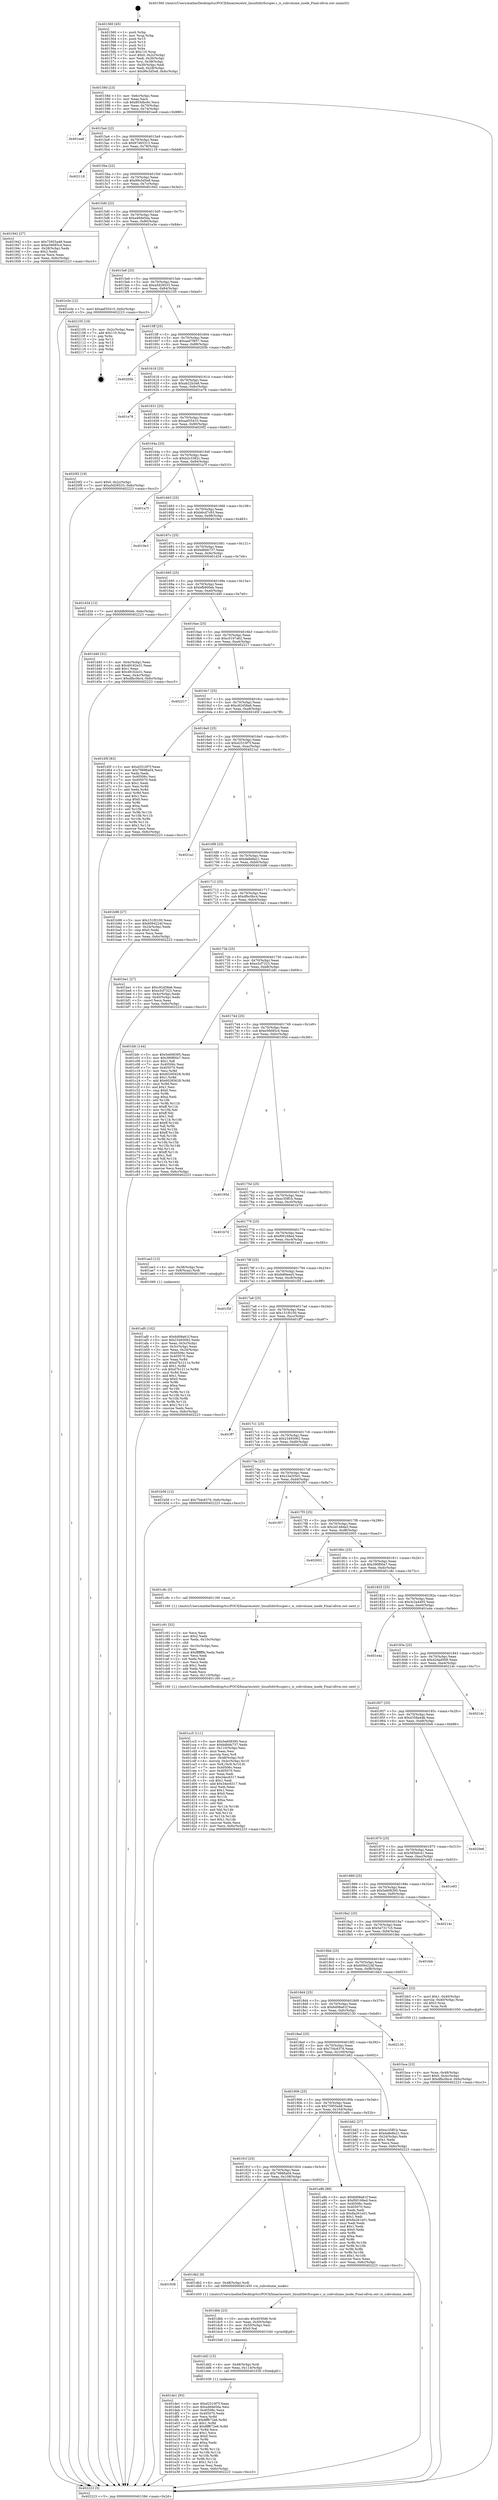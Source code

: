 digraph "0x401560" {
  label = "0x401560 (/mnt/c/Users/mathe/Desktop/tcc/POCII/binaries/extr_linuxfsbtrfssuper.c_is_subvolume_inode_Final-ollvm.out::main(0))"
  labelloc = "t"
  node[shape=record]

  Entry [label="",width=0.3,height=0.3,shape=circle,fillcolor=black,style=filled]
  "0x40158d" [label="{
     0x40158d [23]\l
     | [instrs]\l
     &nbsp;&nbsp;0x40158d \<+3\>: mov -0x6c(%rbp),%eax\l
     &nbsp;&nbsp;0x401590 \<+2\>: mov %eax,%ecx\l
     &nbsp;&nbsp;0x401592 \<+6\>: sub $0x803dbc6c,%ecx\l
     &nbsp;&nbsp;0x401598 \<+3\>: mov %eax,-0x70(%rbp)\l
     &nbsp;&nbsp;0x40159b \<+3\>: mov %ecx,-0x74(%rbp)\l
     &nbsp;&nbsp;0x40159e \<+6\>: je 0000000000401ee8 \<main+0x988\>\l
  }"]
  "0x401ee8" [label="{
     0x401ee8\l
  }", style=dashed]
  "0x4015a4" [label="{
     0x4015a4 [22]\l
     | [instrs]\l
     &nbsp;&nbsp;0x4015a4 \<+5\>: jmp 00000000004015a9 \<main+0x49\>\l
     &nbsp;&nbsp;0x4015a9 \<+3\>: mov -0x70(%rbp),%eax\l
     &nbsp;&nbsp;0x4015ac \<+5\>: sub $0x97465313,%eax\l
     &nbsp;&nbsp;0x4015b1 \<+3\>: mov %eax,-0x78(%rbp)\l
     &nbsp;&nbsp;0x4015b4 \<+6\>: je 0000000000402118 \<main+0xbb8\>\l
  }"]
  Exit [label="",width=0.3,height=0.3,shape=circle,fillcolor=black,style=filled,peripheries=2]
  "0x402118" [label="{
     0x402118\l
  }", style=dashed]
  "0x4015ba" [label="{
     0x4015ba [22]\l
     | [instrs]\l
     &nbsp;&nbsp;0x4015ba \<+5\>: jmp 00000000004015bf \<main+0x5f\>\l
     &nbsp;&nbsp;0x4015bf \<+3\>: mov -0x70(%rbp),%eax\l
     &nbsp;&nbsp;0x4015c2 \<+5\>: sub $0x99c5d5e8,%eax\l
     &nbsp;&nbsp;0x4015c7 \<+3\>: mov %eax,-0x7c(%rbp)\l
     &nbsp;&nbsp;0x4015ca \<+6\>: je 0000000000401942 \<main+0x3e2\>\l
  }"]
  "0x401de1" [label="{
     0x401de1 [93]\l
     | [instrs]\l
     &nbsp;&nbsp;0x401de1 \<+5\>: mov $0xd2510f7f,%eax\l
     &nbsp;&nbsp;0x401de6 \<+5\>: mov $0xa46de5da,%esi\l
     &nbsp;&nbsp;0x401deb \<+7\>: mov 0x40506c,%ecx\l
     &nbsp;&nbsp;0x401df2 \<+7\>: mov 0x405070,%edx\l
     &nbsp;&nbsp;0x401df9 \<+3\>: mov %ecx,%r8d\l
     &nbsp;&nbsp;0x401dfc \<+7\>: sub $0x8ff672e6,%r8d\l
     &nbsp;&nbsp;0x401e03 \<+4\>: sub $0x1,%r8d\l
     &nbsp;&nbsp;0x401e07 \<+7\>: add $0x8ff672e6,%r8d\l
     &nbsp;&nbsp;0x401e0e \<+4\>: imul %r8d,%ecx\l
     &nbsp;&nbsp;0x401e12 \<+3\>: and $0x1,%ecx\l
     &nbsp;&nbsp;0x401e15 \<+3\>: cmp $0x0,%ecx\l
     &nbsp;&nbsp;0x401e18 \<+4\>: sete %r9b\l
     &nbsp;&nbsp;0x401e1c \<+3\>: cmp $0xa,%edx\l
     &nbsp;&nbsp;0x401e1f \<+4\>: setl %r10b\l
     &nbsp;&nbsp;0x401e23 \<+3\>: mov %r9b,%r11b\l
     &nbsp;&nbsp;0x401e26 \<+3\>: and %r10b,%r11b\l
     &nbsp;&nbsp;0x401e29 \<+3\>: xor %r10b,%r9b\l
     &nbsp;&nbsp;0x401e2c \<+3\>: or %r9b,%r11b\l
     &nbsp;&nbsp;0x401e2f \<+4\>: test $0x1,%r11b\l
     &nbsp;&nbsp;0x401e33 \<+3\>: cmovne %esi,%eax\l
     &nbsp;&nbsp;0x401e36 \<+3\>: mov %eax,-0x6c(%rbp)\l
     &nbsp;&nbsp;0x401e39 \<+5\>: jmp 0000000000402223 \<main+0xcc3\>\l
  }"]
  "0x401942" [label="{
     0x401942 [27]\l
     | [instrs]\l
     &nbsp;&nbsp;0x401942 \<+5\>: mov $0x75955a48,%eax\l
     &nbsp;&nbsp;0x401947 \<+5\>: mov $0xe56685c4,%ecx\l
     &nbsp;&nbsp;0x40194c \<+3\>: mov -0x28(%rbp),%edx\l
     &nbsp;&nbsp;0x40194f \<+3\>: cmp $0x2,%edx\l
     &nbsp;&nbsp;0x401952 \<+3\>: cmovne %ecx,%eax\l
     &nbsp;&nbsp;0x401955 \<+3\>: mov %eax,-0x6c(%rbp)\l
     &nbsp;&nbsp;0x401958 \<+5\>: jmp 0000000000402223 \<main+0xcc3\>\l
  }"]
  "0x4015d0" [label="{
     0x4015d0 [22]\l
     | [instrs]\l
     &nbsp;&nbsp;0x4015d0 \<+5\>: jmp 00000000004015d5 \<main+0x75\>\l
     &nbsp;&nbsp;0x4015d5 \<+3\>: mov -0x70(%rbp),%eax\l
     &nbsp;&nbsp;0x4015d8 \<+5\>: sub $0xa46de5da,%eax\l
     &nbsp;&nbsp;0x4015dd \<+3\>: mov %eax,-0x80(%rbp)\l
     &nbsp;&nbsp;0x4015e0 \<+6\>: je 0000000000401e3e \<main+0x8de\>\l
  }"]
  "0x402223" [label="{
     0x402223 [5]\l
     | [instrs]\l
     &nbsp;&nbsp;0x402223 \<+5\>: jmp 000000000040158d \<main+0x2d\>\l
  }"]
  "0x401560" [label="{
     0x401560 [45]\l
     | [instrs]\l
     &nbsp;&nbsp;0x401560 \<+1\>: push %rbp\l
     &nbsp;&nbsp;0x401561 \<+3\>: mov %rsp,%rbp\l
     &nbsp;&nbsp;0x401564 \<+2\>: push %r15\l
     &nbsp;&nbsp;0x401566 \<+2\>: push %r14\l
     &nbsp;&nbsp;0x401568 \<+2\>: push %r12\l
     &nbsp;&nbsp;0x40156a \<+1\>: push %rbx\l
     &nbsp;&nbsp;0x40156b \<+7\>: sub $0x110,%rsp\l
     &nbsp;&nbsp;0x401572 \<+7\>: movl $0x0,-0x2c(%rbp)\l
     &nbsp;&nbsp;0x401579 \<+3\>: mov %edi,-0x30(%rbp)\l
     &nbsp;&nbsp;0x40157c \<+4\>: mov %rsi,-0x38(%rbp)\l
     &nbsp;&nbsp;0x401580 \<+3\>: mov -0x30(%rbp),%edi\l
     &nbsp;&nbsp;0x401583 \<+3\>: mov %edi,-0x28(%rbp)\l
     &nbsp;&nbsp;0x401586 \<+7\>: movl $0x99c5d5e8,-0x6c(%rbp)\l
  }"]
  "0x401dd2" [label="{
     0x401dd2 [15]\l
     | [instrs]\l
     &nbsp;&nbsp;0x401dd2 \<+4\>: mov -0x48(%rbp),%rdi\l
     &nbsp;&nbsp;0x401dd6 \<+6\>: mov %eax,-0x114(%rbp)\l
     &nbsp;&nbsp;0x401ddc \<+5\>: call 0000000000401030 \<free@plt\>\l
     | [calls]\l
     &nbsp;&nbsp;0x401030 \{1\} (unknown)\l
  }"]
  "0x401e3e" [label="{
     0x401e3e [12]\l
     | [instrs]\l
     &nbsp;&nbsp;0x401e3e \<+7\>: movl $0xaef35410,-0x6c(%rbp)\l
     &nbsp;&nbsp;0x401e45 \<+5\>: jmp 0000000000402223 \<main+0xcc3\>\l
  }"]
  "0x4015e6" [label="{
     0x4015e6 [25]\l
     | [instrs]\l
     &nbsp;&nbsp;0x4015e6 \<+5\>: jmp 00000000004015eb \<main+0x8b\>\l
     &nbsp;&nbsp;0x4015eb \<+3\>: mov -0x70(%rbp),%eax\l
     &nbsp;&nbsp;0x4015ee \<+5\>: sub $0xa5d28533,%eax\l
     &nbsp;&nbsp;0x4015f3 \<+6\>: mov %eax,-0x84(%rbp)\l
     &nbsp;&nbsp;0x4015f9 \<+6\>: je 0000000000402105 \<main+0xba5\>\l
  }"]
  "0x401dbb" [label="{
     0x401dbb [23]\l
     | [instrs]\l
     &nbsp;&nbsp;0x401dbb \<+10\>: movabs $0x4030d6,%rdi\l
     &nbsp;&nbsp;0x401dc5 \<+3\>: mov %eax,-0x50(%rbp)\l
     &nbsp;&nbsp;0x401dc8 \<+3\>: mov -0x50(%rbp),%esi\l
     &nbsp;&nbsp;0x401dcb \<+2\>: mov $0x0,%al\l
     &nbsp;&nbsp;0x401dcd \<+5\>: call 0000000000401040 \<printf@plt\>\l
     | [calls]\l
     &nbsp;&nbsp;0x401040 \{1\} (unknown)\l
  }"]
  "0x402105" [label="{
     0x402105 [19]\l
     | [instrs]\l
     &nbsp;&nbsp;0x402105 \<+3\>: mov -0x2c(%rbp),%eax\l
     &nbsp;&nbsp;0x402108 \<+7\>: add $0x110,%rsp\l
     &nbsp;&nbsp;0x40210f \<+1\>: pop %rbx\l
     &nbsp;&nbsp;0x402110 \<+2\>: pop %r12\l
     &nbsp;&nbsp;0x402112 \<+2\>: pop %r14\l
     &nbsp;&nbsp;0x402114 \<+2\>: pop %r15\l
     &nbsp;&nbsp;0x402116 \<+1\>: pop %rbp\l
     &nbsp;&nbsp;0x402117 \<+1\>: ret\l
  }"]
  "0x4015ff" [label="{
     0x4015ff [25]\l
     | [instrs]\l
     &nbsp;&nbsp;0x4015ff \<+5\>: jmp 0000000000401604 \<main+0xa4\>\l
     &nbsp;&nbsp;0x401604 \<+3\>: mov -0x70(%rbp),%eax\l
     &nbsp;&nbsp;0x401607 \<+5\>: sub $0xaad7f957,%eax\l
     &nbsp;&nbsp;0x40160c \<+6\>: mov %eax,-0x88(%rbp)\l
     &nbsp;&nbsp;0x401612 \<+6\>: je 000000000040205b \<main+0xafb\>\l
  }"]
  "0x401938" [label="{
     0x401938\l
  }", style=dashed]
  "0x40205b" [label="{
     0x40205b\l
  }", style=dashed]
  "0x401618" [label="{
     0x401618 [25]\l
     | [instrs]\l
     &nbsp;&nbsp;0x401618 \<+5\>: jmp 000000000040161d \<main+0xbd\>\l
     &nbsp;&nbsp;0x40161d \<+3\>: mov -0x70(%rbp),%eax\l
     &nbsp;&nbsp;0x401620 \<+5\>: sub $0xab22b3a8,%eax\l
     &nbsp;&nbsp;0x401625 \<+6\>: mov %eax,-0x8c(%rbp)\l
     &nbsp;&nbsp;0x40162b \<+6\>: je 0000000000401e78 \<main+0x918\>\l
  }"]
  "0x401db2" [label="{
     0x401db2 [9]\l
     | [instrs]\l
     &nbsp;&nbsp;0x401db2 \<+4\>: mov -0x48(%rbp),%rdi\l
     &nbsp;&nbsp;0x401db6 \<+5\>: call 0000000000401450 \<is_subvolume_inode\>\l
     | [calls]\l
     &nbsp;&nbsp;0x401450 \{1\} (/mnt/c/Users/mathe/Desktop/tcc/POCII/binaries/extr_linuxfsbtrfssuper.c_is_subvolume_inode_Final-ollvm.out::is_subvolume_inode)\l
  }"]
  "0x401e78" [label="{
     0x401e78\l
  }", style=dashed]
  "0x401631" [label="{
     0x401631 [25]\l
     | [instrs]\l
     &nbsp;&nbsp;0x401631 \<+5\>: jmp 0000000000401636 \<main+0xd6\>\l
     &nbsp;&nbsp;0x401636 \<+3\>: mov -0x70(%rbp),%eax\l
     &nbsp;&nbsp;0x401639 \<+5\>: sub $0xaef35410,%eax\l
     &nbsp;&nbsp;0x40163e \<+6\>: mov %eax,-0x90(%rbp)\l
     &nbsp;&nbsp;0x401644 \<+6\>: je 00000000004020f2 \<main+0xb92\>\l
  }"]
  "0x401cc5" [label="{
     0x401cc5 [111]\l
     | [instrs]\l
     &nbsp;&nbsp;0x401cc5 \<+5\>: mov $0x5e608395,%ecx\l
     &nbsp;&nbsp;0x401cca \<+5\>: mov $0xbdbbb737,%edx\l
     &nbsp;&nbsp;0x401ccf \<+6\>: mov -0x110(%rbp),%esi\l
     &nbsp;&nbsp;0x401cd5 \<+3\>: imul %eax,%esi\l
     &nbsp;&nbsp;0x401cd8 \<+3\>: movslq %esi,%r8\l
     &nbsp;&nbsp;0x401cdb \<+4\>: mov -0x48(%rbp),%r9\l
     &nbsp;&nbsp;0x401cdf \<+4\>: movslq -0x4c(%rbp),%r10\l
     &nbsp;&nbsp;0x401ce3 \<+4\>: mov %r8,(%r9,%r10,8)\l
     &nbsp;&nbsp;0x401ce7 \<+7\>: mov 0x40506c,%eax\l
     &nbsp;&nbsp;0x401cee \<+7\>: mov 0x405070,%esi\l
     &nbsp;&nbsp;0x401cf5 \<+2\>: mov %eax,%edi\l
     &nbsp;&nbsp;0x401cf7 \<+6\>: sub $0x34ec6317,%edi\l
     &nbsp;&nbsp;0x401cfd \<+3\>: sub $0x1,%edi\l
     &nbsp;&nbsp;0x401d00 \<+6\>: add $0x34ec6317,%edi\l
     &nbsp;&nbsp;0x401d06 \<+3\>: imul %edi,%eax\l
     &nbsp;&nbsp;0x401d09 \<+3\>: and $0x1,%eax\l
     &nbsp;&nbsp;0x401d0c \<+3\>: cmp $0x0,%eax\l
     &nbsp;&nbsp;0x401d0f \<+4\>: sete %r11b\l
     &nbsp;&nbsp;0x401d13 \<+3\>: cmp $0xa,%esi\l
     &nbsp;&nbsp;0x401d16 \<+3\>: setl %bl\l
     &nbsp;&nbsp;0x401d19 \<+3\>: mov %r11b,%r14b\l
     &nbsp;&nbsp;0x401d1c \<+3\>: and %bl,%r14b\l
     &nbsp;&nbsp;0x401d1f \<+3\>: xor %bl,%r11b\l
     &nbsp;&nbsp;0x401d22 \<+3\>: or %r11b,%r14b\l
     &nbsp;&nbsp;0x401d25 \<+4\>: test $0x1,%r14b\l
     &nbsp;&nbsp;0x401d29 \<+3\>: cmovne %edx,%ecx\l
     &nbsp;&nbsp;0x401d2c \<+3\>: mov %ecx,-0x6c(%rbp)\l
     &nbsp;&nbsp;0x401d2f \<+5\>: jmp 0000000000402223 \<main+0xcc3\>\l
  }"]
  "0x4020f2" [label="{
     0x4020f2 [19]\l
     | [instrs]\l
     &nbsp;&nbsp;0x4020f2 \<+7\>: movl $0x0,-0x2c(%rbp)\l
     &nbsp;&nbsp;0x4020f9 \<+7\>: movl $0xa5d28533,-0x6c(%rbp)\l
     &nbsp;&nbsp;0x402100 \<+5\>: jmp 0000000000402223 \<main+0xcc3\>\l
  }"]
  "0x40164a" [label="{
     0x40164a [25]\l
     | [instrs]\l
     &nbsp;&nbsp;0x40164a \<+5\>: jmp 000000000040164f \<main+0xef\>\l
     &nbsp;&nbsp;0x40164f \<+3\>: mov -0x70(%rbp),%eax\l
     &nbsp;&nbsp;0x401652 \<+5\>: sub $0xb2c3382c,%eax\l
     &nbsp;&nbsp;0x401657 \<+6\>: mov %eax,-0x94(%rbp)\l
     &nbsp;&nbsp;0x40165d \<+6\>: je 0000000000401a7f \<main+0x51f\>\l
  }"]
  "0x401c91" [label="{
     0x401c91 [52]\l
     | [instrs]\l
     &nbsp;&nbsp;0x401c91 \<+2\>: xor %ecx,%ecx\l
     &nbsp;&nbsp;0x401c93 \<+5\>: mov $0x2,%edx\l
     &nbsp;&nbsp;0x401c98 \<+6\>: mov %edx,-0x10c(%rbp)\l
     &nbsp;&nbsp;0x401c9e \<+1\>: cltd\l
     &nbsp;&nbsp;0x401c9f \<+6\>: mov -0x10c(%rbp),%esi\l
     &nbsp;&nbsp;0x401ca5 \<+2\>: idiv %esi\l
     &nbsp;&nbsp;0x401ca7 \<+6\>: imul $0xfffffffe,%edx,%edx\l
     &nbsp;&nbsp;0x401cad \<+2\>: mov %ecx,%edi\l
     &nbsp;&nbsp;0x401caf \<+2\>: sub %edx,%edi\l
     &nbsp;&nbsp;0x401cb1 \<+2\>: mov %ecx,%edx\l
     &nbsp;&nbsp;0x401cb3 \<+3\>: sub $0x1,%edx\l
     &nbsp;&nbsp;0x401cb6 \<+2\>: add %edx,%edi\l
     &nbsp;&nbsp;0x401cb8 \<+2\>: sub %edi,%ecx\l
     &nbsp;&nbsp;0x401cba \<+6\>: mov %ecx,-0x110(%rbp)\l
     &nbsp;&nbsp;0x401cc0 \<+5\>: call 0000000000401160 \<next_i\>\l
     | [calls]\l
     &nbsp;&nbsp;0x401160 \{1\} (/mnt/c/Users/mathe/Desktop/tcc/POCII/binaries/extr_linuxfsbtrfssuper.c_is_subvolume_inode_Final-ollvm.out::next_i)\l
  }"]
  "0x401a7f" [label="{
     0x401a7f\l
  }", style=dashed]
  "0x401663" [label="{
     0x401663 [25]\l
     | [instrs]\l
     &nbsp;&nbsp;0x401663 \<+5\>: jmp 0000000000401668 \<main+0x108\>\l
     &nbsp;&nbsp;0x401668 \<+3\>: mov -0x70(%rbp),%eax\l
     &nbsp;&nbsp;0x40166b \<+5\>: sub $0xb6cd7c93,%eax\l
     &nbsp;&nbsp;0x401670 \<+6\>: mov %eax,-0x98(%rbp)\l
     &nbsp;&nbsp;0x401676 \<+6\>: je 00000000004019e3 \<main+0x483\>\l
  }"]
  "0x401bca" [label="{
     0x401bca [23]\l
     | [instrs]\l
     &nbsp;&nbsp;0x401bca \<+4\>: mov %rax,-0x48(%rbp)\l
     &nbsp;&nbsp;0x401bce \<+7\>: movl $0x0,-0x4c(%rbp)\l
     &nbsp;&nbsp;0x401bd5 \<+7\>: movl $0xdfbc0bc4,-0x6c(%rbp)\l
     &nbsp;&nbsp;0x401bdc \<+5\>: jmp 0000000000402223 \<main+0xcc3\>\l
  }"]
  "0x4019e3" [label="{
     0x4019e3\l
  }", style=dashed]
  "0x40167c" [label="{
     0x40167c [25]\l
     | [instrs]\l
     &nbsp;&nbsp;0x40167c \<+5\>: jmp 0000000000401681 \<main+0x121\>\l
     &nbsp;&nbsp;0x401681 \<+3\>: mov -0x70(%rbp),%eax\l
     &nbsp;&nbsp;0x401684 \<+5\>: sub $0xbdbbb737,%eax\l
     &nbsp;&nbsp;0x401689 \<+6\>: mov %eax,-0x9c(%rbp)\l
     &nbsp;&nbsp;0x40168f \<+6\>: je 0000000000401d34 \<main+0x7d4\>\l
  }"]
  "0x401af0" [label="{
     0x401af0 [102]\l
     | [instrs]\l
     &nbsp;&nbsp;0x401af0 \<+5\>: mov $0x6d08a61f,%ecx\l
     &nbsp;&nbsp;0x401af5 \<+5\>: mov $0x23493062,%edx\l
     &nbsp;&nbsp;0x401afa \<+3\>: mov %eax,-0x3c(%rbp)\l
     &nbsp;&nbsp;0x401afd \<+3\>: mov -0x3c(%rbp),%eax\l
     &nbsp;&nbsp;0x401b00 \<+3\>: mov %eax,-0x24(%rbp)\l
     &nbsp;&nbsp;0x401b03 \<+7\>: mov 0x40506c,%eax\l
     &nbsp;&nbsp;0x401b0a \<+7\>: mov 0x405070,%esi\l
     &nbsp;&nbsp;0x401b11 \<+3\>: mov %eax,%r8d\l
     &nbsp;&nbsp;0x401b14 \<+7\>: add $0xd7b1211e,%r8d\l
     &nbsp;&nbsp;0x401b1b \<+4\>: sub $0x1,%r8d\l
     &nbsp;&nbsp;0x401b1f \<+7\>: sub $0xd7b1211e,%r8d\l
     &nbsp;&nbsp;0x401b26 \<+4\>: imul %r8d,%eax\l
     &nbsp;&nbsp;0x401b2a \<+3\>: and $0x1,%eax\l
     &nbsp;&nbsp;0x401b2d \<+3\>: cmp $0x0,%eax\l
     &nbsp;&nbsp;0x401b30 \<+4\>: sete %r9b\l
     &nbsp;&nbsp;0x401b34 \<+3\>: cmp $0xa,%esi\l
     &nbsp;&nbsp;0x401b37 \<+4\>: setl %r10b\l
     &nbsp;&nbsp;0x401b3b \<+3\>: mov %r9b,%r11b\l
     &nbsp;&nbsp;0x401b3e \<+3\>: and %r10b,%r11b\l
     &nbsp;&nbsp;0x401b41 \<+3\>: xor %r10b,%r9b\l
     &nbsp;&nbsp;0x401b44 \<+3\>: or %r9b,%r11b\l
     &nbsp;&nbsp;0x401b47 \<+4\>: test $0x1,%r11b\l
     &nbsp;&nbsp;0x401b4b \<+3\>: cmovne %edx,%ecx\l
     &nbsp;&nbsp;0x401b4e \<+3\>: mov %ecx,-0x6c(%rbp)\l
     &nbsp;&nbsp;0x401b51 \<+5\>: jmp 0000000000402223 \<main+0xcc3\>\l
  }"]
  "0x401d34" [label="{
     0x401d34 [12]\l
     | [instrs]\l
     &nbsp;&nbsp;0x401d34 \<+7\>: movl $0xbfb900eb,-0x6c(%rbp)\l
     &nbsp;&nbsp;0x401d3b \<+5\>: jmp 0000000000402223 \<main+0xcc3\>\l
  }"]
  "0x401695" [label="{
     0x401695 [25]\l
     | [instrs]\l
     &nbsp;&nbsp;0x401695 \<+5\>: jmp 000000000040169a \<main+0x13a\>\l
     &nbsp;&nbsp;0x40169a \<+3\>: mov -0x70(%rbp),%eax\l
     &nbsp;&nbsp;0x40169d \<+5\>: sub $0xbfb900eb,%eax\l
     &nbsp;&nbsp;0x4016a2 \<+6\>: mov %eax,-0xa0(%rbp)\l
     &nbsp;&nbsp;0x4016a8 \<+6\>: je 0000000000401d40 \<main+0x7e0\>\l
  }"]
  "0x40191f" [label="{
     0x40191f [25]\l
     | [instrs]\l
     &nbsp;&nbsp;0x40191f \<+5\>: jmp 0000000000401924 \<main+0x3c4\>\l
     &nbsp;&nbsp;0x401924 \<+3\>: mov -0x70(%rbp),%eax\l
     &nbsp;&nbsp;0x401927 \<+5\>: sub $0x79886a04,%eax\l
     &nbsp;&nbsp;0x40192c \<+6\>: mov %eax,-0x108(%rbp)\l
     &nbsp;&nbsp;0x401932 \<+6\>: je 0000000000401db2 \<main+0x852\>\l
  }"]
  "0x401d40" [label="{
     0x401d40 [31]\l
     | [instrs]\l
     &nbsp;&nbsp;0x401d40 \<+3\>: mov -0x4c(%rbp),%eax\l
     &nbsp;&nbsp;0x401d43 \<+5\>: sub $0x49162e31,%eax\l
     &nbsp;&nbsp;0x401d48 \<+3\>: add $0x1,%eax\l
     &nbsp;&nbsp;0x401d4b \<+5\>: add $0x49162e31,%eax\l
     &nbsp;&nbsp;0x401d50 \<+3\>: mov %eax,-0x4c(%rbp)\l
     &nbsp;&nbsp;0x401d53 \<+7\>: movl $0xdfbc0bc4,-0x6c(%rbp)\l
     &nbsp;&nbsp;0x401d5a \<+5\>: jmp 0000000000402223 \<main+0xcc3\>\l
  }"]
  "0x4016ae" [label="{
     0x4016ae [25]\l
     | [instrs]\l
     &nbsp;&nbsp;0x4016ae \<+5\>: jmp 00000000004016b3 \<main+0x153\>\l
     &nbsp;&nbsp;0x4016b3 \<+3\>: mov -0x70(%rbp),%eax\l
     &nbsp;&nbsp;0x4016b6 \<+5\>: sub $0xc0197a62,%eax\l
     &nbsp;&nbsp;0x4016bb \<+6\>: mov %eax,-0xa4(%rbp)\l
     &nbsp;&nbsp;0x4016c1 \<+6\>: je 0000000000402217 \<main+0xcb7\>\l
  }"]
  "0x401a8b" [label="{
     0x401a8b [88]\l
     | [instrs]\l
     &nbsp;&nbsp;0x401a8b \<+5\>: mov $0x6d08a61f,%eax\l
     &nbsp;&nbsp;0x401a90 \<+5\>: mov $0xf00168ed,%ecx\l
     &nbsp;&nbsp;0x401a95 \<+7\>: mov 0x40506c,%edx\l
     &nbsp;&nbsp;0x401a9c \<+7\>: mov 0x405070,%esi\l
     &nbsp;&nbsp;0x401aa3 \<+2\>: mov %edx,%edi\l
     &nbsp;&nbsp;0x401aa5 \<+6\>: sub $0x8a261e01,%edi\l
     &nbsp;&nbsp;0x401aab \<+3\>: sub $0x1,%edi\l
     &nbsp;&nbsp;0x401aae \<+6\>: add $0x8a261e01,%edi\l
     &nbsp;&nbsp;0x401ab4 \<+3\>: imul %edi,%edx\l
     &nbsp;&nbsp;0x401ab7 \<+3\>: and $0x1,%edx\l
     &nbsp;&nbsp;0x401aba \<+3\>: cmp $0x0,%edx\l
     &nbsp;&nbsp;0x401abd \<+4\>: sete %r8b\l
     &nbsp;&nbsp;0x401ac1 \<+3\>: cmp $0xa,%esi\l
     &nbsp;&nbsp;0x401ac4 \<+4\>: setl %r9b\l
     &nbsp;&nbsp;0x401ac8 \<+3\>: mov %r8b,%r10b\l
     &nbsp;&nbsp;0x401acb \<+3\>: and %r9b,%r10b\l
     &nbsp;&nbsp;0x401ace \<+3\>: xor %r9b,%r8b\l
     &nbsp;&nbsp;0x401ad1 \<+3\>: or %r8b,%r10b\l
     &nbsp;&nbsp;0x401ad4 \<+4\>: test $0x1,%r10b\l
     &nbsp;&nbsp;0x401ad8 \<+3\>: cmovne %ecx,%eax\l
     &nbsp;&nbsp;0x401adb \<+3\>: mov %eax,-0x6c(%rbp)\l
     &nbsp;&nbsp;0x401ade \<+5\>: jmp 0000000000402223 \<main+0xcc3\>\l
  }"]
  "0x402217" [label="{
     0x402217\l
  }", style=dashed]
  "0x4016c7" [label="{
     0x4016c7 [25]\l
     | [instrs]\l
     &nbsp;&nbsp;0x4016c7 \<+5\>: jmp 00000000004016cc \<main+0x16c\>\l
     &nbsp;&nbsp;0x4016cc \<+3\>: mov -0x70(%rbp),%eax\l
     &nbsp;&nbsp;0x4016cf \<+5\>: sub $0xc92458a6,%eax\l
     &nbsp;&nbsp;0x4016d4 \<+6\>: mov %eax,-0xa8(%rbp)\l
     &nbsp;&nbsp;0x4016da \<+6\>: je 0000000000401d5f \<main+0x7ff\>\l
  }"]
  "0x401906" [label="{
     0x401906 [25]\l
     | [instrs]\l
     &nbsp;&nbsp;0x401906 \<+5\>: jmp 000000000040190b \<main+0x3ab\>\l
     &nbsp;&nbsp;0x40190b \<+3\>: mov -0x70(%rbp),%eax\l
     &nbsp;&nbsp;0x40190e \<+5\>: sub $0x75955a48,%eax\l
     &nbsp;&nbsp;0x401913 \<+6\>: mov %eax,-0x104(%rbp)\l
     &nbsp;&nbsp;0x401919 \<+6\>: je 0000000000401a8b \<main+0x52b\>\l
  }"]
  "0x401d5f" [label="{
     0x401d5f [83]\l
     | [instrs]\l
     &nbsp;&nbsp;0x401d5f \<+5\>: mov $0xd2510f7f,%eax\l
     &nbsp;&nbsp;0x401d64 \<+5\>: mov $0x79886a04,%ecx\l
     &nbsp;&nbsp;0x401d69 \<+2\>: xor %edx,%edx\l
     &nbsp;&nbsp;0x401d6b \<+7\>: mov 0x40506c,%esi\l
     &nbsp;&nbsp;0x401d72 \<+7\>: mov 0x405070,%edi\l
     &nbsp;&nbsp;0x401d79 \<+3\>: sub $0x1,%edx\l
     &nbsp;&nbsp;0x401d7c \<+3\>: mov %esi,%r8d\l
     &nbsp;&nbsp;0x401d7f \<+3\>: add %edx,%r8d\l
     &nbsp;&nbsp;0x401d82 \<+4\>: imul %r8d,%esi\l
     &nbsp;&nbsp;0x401d86 \<+3\>: and $0x1,%esi\l
     &nbsp;&nbsp;0x401d89 \<+3\>: cmp $0x0,%esi\l
     &nbsp;&nbsp;0x401d8c \<+4\>: sete %r9b\l
     &nbsp;&nbsp;0x401d90 \<+3\>: cmp $0xa,%edi\l
     &nbsp;&nbsp;0x401d93 \<+4\>: setl %r10b\l
     &nbsp;&nbsp;0x401d97 \<+3\>: mov %r9b,%r11b\l
     &nbsp;&nbsp;0x401d9a \<+3\>: and %r10b,%r11b\l
     &nbsp;&nbsp;0x401d9d \<+3\>: xor %r10b,%r9b\l
     &nbsp;&nbsp;0x401da0 \<+3\>: or %r9b,%r11b\l
     &nbsp;&nbsp;0x401da3 \<+4\>: test $0x1,%r11b\l
     &nbsp;&nbsp;0x401da7 \<+3\>: cmovne %ecx,%eax\l
     &nbsp;&nbsp;0x401daa \<+3\>: mov %eax,-0x6c(%rbp)\l
     &nbsp;&nbsp;0x401dad \<+5\>: jmp 0000000000402223 \<main+0xcc3\>\l
  }"]
  "0x4016e0" [label="{
     0x4016e0 [25]\l
     | [instrs]\l
     &nbsp;&nbsp;0x4016e0 \<+5\>: jmp 00000000004016e5 \<main+0x185\>\l
     &nbsp;&nbsp;0x4016e5 \<+3\>: mov -0x70(%rbp),%eax\l
     &nbsp;&nbsp;0x4016e8 \<+5\>: sub $0xd2510f7f,%eax\l
     &nbsp;&nbsp;0x4016ed \<+6\>: mov %eax,-0xac(%rbp)\l
     &nbsp;&nbsp;0x4016f3 \<+6\>: je 00000000004021a1 \<main+0xc41\>\l
  }"]
  "0x401b62" [label="{
     0x401b62 [27]\l
     | [instrs]\l
     &nbsp;&nbsp;0x401b62 \<+5\>: mov $0xec35ff1b,%eax\l
     &nbsp;&nbsp;0x401b67 \<+5\>: mov $0xda8e8a21,%ecx\l
     &nbsp;&nbsp;0x401b6c \<+3\>: mov -0x24(%rbp),%edx\l
     &nbsp;&nbsp;0x401b6f \<+3\>: cmp $0x1,%edx\l
     &nbsp;&nbsp;0x401b72 \<+3\>: cmovl %ecx,%eax\l
     &nbsp;&nbsp;0x401b75 \<+3\>: mov %eax,-0x6c(%rbp)\l
     &nbsp;&nbsp;0x401b78 \<+5\>: jmp 0000000000402223 \<main+0xcc3\>\l
  }"]
  "0x4021a1" [label="{
     0x4021a1\l
  }", style=dashed]
  "0x4016f9" [label="{
     0x4016f9 [25]\l
     | [instrs]\l
     &nbsp;&nbsp;0x4016f9 \<+5\>: jmp 00000000004016fe \<main+0x19e\>\l
     &nbsp;&nbsp;0x4016fe \<+3\>: mov -0x70(%rbp),%eax\l
     &nbsp;&nbsp;0x401701 \<+5\>: sub $0xda8e8a21,%eax\l
     &nbsp;&nbsp;0x401706 \<+6\>: mov %eax,-0xb0(%rbp)\l
     &nbsp;&nbsp;0x40170c \<+6\>: je 0000000000401b98 \<main+0x638\>\l
  }"]
  "0x4018ed" [label="{
     0x4018ed [25]\l
     | [instrs]\l
     &nbsp;&nbsp;0x4018ed \<+5\>: jmp 00000000004018f2 \<main+0x392\>\l
     &nbsp;&nbsp;0x4018f2 \<+3\>: mov -0x70(%rbp),%eax\l
     &nbsp;&nbsp;0x4018f5 \<+5\>: sub $0x754c6376,%eax\l
     &nbsp;&nbsp;0x4018fa \<+6\>: mov %eax,-0x100(%rbp)\l
     &nbsp;&nbsp;0x401900 \<+6\>: je 0000000000401b62 \<main+0x602\>\l
  }"]
  "0x401b98" [label="{
     0x401b98 [27]\l
     | [instrs]\l
     &nbsp;&nbsp;0x401b98 \<+5\>: mov $0x151f0100,%eax\l
     &nbsp;&nbsp;0x401b9d \<+5\>: mov $0x6094224f,%ecx\l
     &nbsp;&nbsp;0x401ba2 \<+3\>: mov -0x24(%rbp),%edx\l
     &nbsp;&nbsp;0x401ba5 \<+3\>: cmp $0x0,%edx\l
     &nbsp;&nbsp;0x401ba8 \<+3\>: cmove %ecx,%eax\l
     &nbsp;&nbsp;0x401bab \<+3\>: mov %eax,-0x6c(%rbp)\l
     &nbsp;&nbsp;0x401bae \<+5\>: jmp 0000000000402223 \<main+0xcc3\>\l
  }"]
  "0x401712" [label="{
     0x401712 [25]\l
     | [instrs]\l
     &nbsp;&nbsp;0x401712 \<+5\>: jmp 0000000000401717 \<main+0x1b7\>\l
     &nbsp;&nbsp;0x401717 \<+3\>: mov -0x70(%rbp),%eax\l
     &nbsp;&nbsp;0x40171a \<+5\>: sub $0xdfbc0bc4,%eax\l
     &nbsp;&nbsp;0x40171f \<+6\>: mov %eax,-0xb4(%rbp)\l
     &nbsp;&nbsp;0x401725 \<+6\>: je 0000000000401be1 \<main+0x681\>\l
  }"]
  "0x402130" [label="{
     0x402130\l
  }", style=dashed]
  "0x401be1" [label="{
     0x401be1 [27]\l
     | [instrs]\l
     &nbsp;&nbsp;0x401be1 \<+5\>: mov $0xc92458a6,%eax\l
     &nbsp;&nbsp;0x401be6 \<+5\>: mov $0xe3cf7323,%ecx\l
     &nbsp;&nbsp;0x401beb \<+3\>: mov -0x4c(%rbp),%edx\l
     &nbsp;&nbsp;0x401bee \<+3\>: cmp -0x40(%rbp),%edx\l
     &nbsp;&nbsp;0x401bf1 \<+3\>: cmovl %ecx,%eax\l
     &nbsp;&nbsp;0x401bf4 \<+3\>: mov %eax,-0x6c(%rbp)\l
     &nbsp;&nbsp;0x401bf7 \<+5\>: jmp 0000000000402223 \<main+0xcc3\>\l
  }"]
  "0x40172b" [label="{
     0x40172b [25]\l
     | [instrs]\l
     &nbsp;&nbsp;0x40172b \<+5\>: jmp 0000000000401730 \<main+0x1d0\>\l
     &nbsp;&nbsp;0x401730 \<+3\>: mov -0x70(%rbp),%eax\l
     &nbsp;&nbsp;0x401733 \<+5\>: sub $0xe3cf7323,%eax\l
     &nbsp;&nbsp;0x401738 \<+6\>: mov %eax,-0xb8(%rbp)\l
     &nbsp;&nbsp;0x40173e \<+6\>: je 0000000000401bfc \<main+0x69c\>\l
  }"]
  "0x4018d4" [label="{
     0x4018d4 [25]\l
     | [instrs]\l
     &nbsp;&nbsp;0x4018d4 \<+5\>: jmp 00000000004018d9 \<main+0x379\>\l
     &nbsp;&nbsp;0x4018d9 \<+3\>: mov -0x70(%rbp),%eax\l
     &nbsp;&nbsp;0x4018dc \<+5\>: sub $0x6d08a61f,%eax\l
     &nbsp;&nbsp;0x4018e1 \<+6\>: mov %eax,-0xfc(%rbp)\l
     &nbsp;&nbsp;0x4018e7 \<+6\>: je 0000000000402130 \<main+0xbd0\>\l
  }"]
  "0x401bfc" [label="{
     0x401bfc [144]\l
     | [instrs]\l
     &nbsp;&nbsp;0x401bfc \<+5\>: mov $0x5e608395,%eax\l
     &nbsp;&nbsp;0x401c01 \<+5\>: mov $0x390f00a7,%ecx\l
     &nbsp;&nbsp;0x401c06 \<+2\>: mov $0x1,%dl\l
     &nbsp;&nbsp;0x401c08 \<+7\>: mov 0x40506c,%esi\l
     &nbsp;&nbsp;0x401c0f \<+7\>: mov 0x405070,%edi\l
     &nbsp;&nbsp;0x401c16 \<+3\>: mov %esi,%r8d\l
     &nbsp;&nbsp;0x401c19 \<+7\>: sub $0x60285628,%r8d\l
     &nbsp;&nbsp;0x401c20 \<+4\>: sub $0x1,%r8d\l
     &nbsp;&nbsp;0x401c24 \<+7\>: add $0x60285628,%r8d\l
     &nbsp;&nbsp;0x401c2b \<+4\>: imul %r8d,%esi\l
     &nbsp;&nbsp;0x401c2f \<+3\>: and $0x1,%esi\l
     &nbsp;&nbsp;0x401c32 \<+3\>: cmp $0x0,%esi\l
     &nbsp;&nbsp;0x401c35 \<+4\>: sete %r9b\l
     &nbsp;&nbsp;0x401c39 \<+3\>: cmp $0xa,%edi\l
     &nbsp;&nbsp;0x401c3c \<+4\>: setl %r10b\l
     &nbsp;&nbsp;0x401c40 \<+3\>: mov %r9b,%r11b\l
     &nbsp;&nbsp;0x401c43 \<+4\>: xor $0xff,%r11b\l
     &nbsp;&nbsp;0x401c47 \<+3\>: mov %r10b,%bl\l
     &nbsp;&nbsp;0x401c4a \<+3\>: xor $0xff,%bl\l
     &nbsp;&nbsp;0x401c4d \<+3\>: xor $0x1,%dl\l
     &nbsp;&nbsp;0x401c50 \<+3\>: mov %r11b,%r14b\l
     &nbsp;&nbsp;0x401c53 \<+4\>: and $0xff,%r14b\l
     &nbsp;&nbsp;0x401c57 \<+3\>: and %dl,%r9b\l
     &nbsp;&nbsp;0x401c5a \<+3\>: mov %bl,%r15b\l
     &nbsp;&nbsp;0x401c5d \<+4\>: and $0xff,%r15b\l
     &nbsp;&nbsp;0x401c61 \<+3\>: and %dl,%r10b\l
     &nbsp;&nbsp;0x401c64 \<+3\>: or %r9b,%r14b\l
     &nbsp;&nbsp;0x401c67 \<+3\>: or %r10b,%r15b\l
     &nbsp;&nbsp;0x401c6a \<+3\>: xor %r15b,%r14b\l
     &nbsp;&nbsp;0x401c6d \<+3\>: or %bl,%r11b\l
     &nbsp;&nbsp;0x401c70 \<+4\>: xor $0xff,%r11b\l
     &nbsp;&nbsp;0x401c74 \<+3\>: or $0x1,%dl\l
     &nbsp;&nbsp;0x401c77 \<+3\>: and %dl,%r11b\l
     &nbsp;&nbsp;0x401c7a \<+3\>: or %r11b,%r14b\l
     &nbsp;&nbsp;0x401c7d \<+4\>: test $0x1,%r14b\l
     &nbsp;&nbsp;0x401c81 \<+3\>: cmovne %ecx,%eax\l
     &nbsp;&nbsp;0x401c84 \<+3\>: mov %eax,-0x6c(%rbp)\l
     &nbsp;&nbsp;0x401c87 \<+5\>: jmp 0000000000402223 \<main+0xcc3\>\l
  }"]
  "0x401744" [label="{
     0x401744 [25]\l
     | [instrs]\l
     &nbsp;&nbsp;0x401744 \<+5\>: jmp 0000000000401749 \<main+0x1e9\>\l
     &nbsp;&nbsp;0x401749 \<+3\>: mov -0x70(%rbp),%eax\l
     &nbsp;&nbsp;0x40174c \<+5\>: sub $0xe56685c4,%eax\l
     &nbsp;&nbsp;0x401751 \<+6\>: mov %eax,-0xbc(%rbp)\l
     &nbsp;&nbsp;0x401757 \<+6\>: je 000000000040195d \<main+0x3fd\>\l
  }"]
  "0x401bb3" [label="{
     0x401bb3 [23]\l
     | [instrs]\l
     &nbsp;&nbsp;0x401bb3 \<+7\>: movl $0x1,-0x40(%rbp)\l
     &nbsp;&nbsp;0x401bba \<+4\>: movslq -0x40(%rbp),%rax\l
     &nbsp;&nbsp;0x401bbe \<+4\>: shl $0x3,%rax\l
     &nbsp;&nbsp;0x401bc2 \<+3\>: mov %rax,%rdi\l
     &nbsp;&nbsp;0x401bc5 \<+5\>: call 0000000000401050 \<malloc@plt\>\l
     | [calls]\l
     &nbsp;&nbsp;0x401050 \{1\} (unknown)\l
  }"]
  "0x40195d" [label="{
     0x40195d\l
  }", style=dashed]
  "0x40175d" [label="{
     0x40175d [25]\l
     | [instrs]\l
     &nbsp;&nbsp;0x40175d \<+5\>: jmp 0000000000401762 \<main+0x202\>\l
     &nbsp;&nbsp;0x401762 \<+3\>: mov -0x70(%rbp),%eax\l
     &nbsp;&nbsp;0x401765 \<+5\>: sub $0xec35ff1b,%eax\l
     &nbsp;&nbsp;0x40176a \<+6\>: mov %eax,-0xc0(%rbp)\l
     &nbsp;&nbsp;0x401770 \<+6\>: je 0000000000401b7d \<main+0x61d\>\l
  }"]
  "0x4018bb" [label="{
     0x4018bb [25]\l
     | [instrs]\l
     &nbsp;&nbsp;0x4018bb \<+5\>: jmp 00000000004018c0 \<main+0x360\>\l
     &nbsp;&nbsp;0x4018c0 \<+3\>: mov -0x70(%rbp),%eax\l
     &nbsp;&nbsp;0x4018c3 \<+5\>: sub $0x6094224f,%eax\l
     &nbsp;&nbsp;0x4018c8 \<+6\>: mov %eax,-0xf8(%rbp)\l
     &nbsp;&nbsp;0x4018ce \<+6\>: je 0000000000401bb3 \<main+0x653\>\l
  }"]
  "0x401b7d" [label="{
     0x401b7d\l
  }", style=dashed]
  "0x401776" [label="{
     0x401776 [25]\l
     | [instrs]\l
     &nbsp;&nbsp;0x401776 \<+5\>: jmp 000000000040177b \<main+0x21b\>\l
     &nbsp;&nbsp;0x40177b \<+3\>: mov -0x70(%rbp),%eax\l
     &nbsp;&nbsp;0x40177e \<+5\>: sub $0xf00168ed,%eax\l
     &nbsp;&nbsp;0x401783 \<+6\>: mov %eax,-0xc4(%rbp)\l
     &nbsp;&nbsp;0x401789 \<+6\>: je 0000000000401ae3 \<main+0x583\>\l
  }"]
  "0x401feb" [label="{
     0x401feb\l
  }", style=dashed]
  "0x401ae3" [label="{
     0x401ae3 [13]\l
     | [instrs]\l
     &nbsp;&nbsp;0x401ae3 \<+4\>: mov -0x38(%rbp),%rax\l
     &nbsp;&nbsp;0x401ae7 \<+4\>: mov 0x8(%rax),%rdi\l
     &nbsp;&nbsp;0x401aeb \<+5\>: call 0000000000401060 \<atoi@plt\>\l
     | [calls]\l
     &nbsp;&nbsp;0x401060 \{1\} (unknown)\l
  }"]
  "0x40178f" [label="{
     0x40178f [25]\l
     | [instrs]\l
     &nbsp;&nbsp;0x40178f \<+5\>: jmp 0000000000401794 \<main+0x234\>\l
     &nbsp;&nbsp;0x401794 \<+3\>: mov -0x70(%rbp),%eax\l
     &nbsp;&nbsp;0x401797 \<+5\>: sub $0xfe89eee5,%eax\l
     &nbsp;&nbsp;0x40179c \<+6\>: mov %eax,-0xc8(%rbp)\l
     &nbsp;&nbsp;0x4017a2 \<+6\>: je 0000000000401f5f \<main+0x9ff\>\l
  }"]
  "0x4018a2" [label="{
     0x4018a2 [25]\l
     | [instrs]\l
     &nbsp;&nbsp;0x4018a2 \<+5\>: jmp 00000000004018a7 \<main+0x347\>\l
     &nbsp;&nbsp;0x4018a7 \<+3\>: mov -0x70(%rbp),%eax\l
     &nbsp;&nbsp;0x4018aa \<+5\>: sub $0x5e7317c5,%eax\l
     &nbsp;&nbsp;0x4018af \<+6\>: mov %eax,-0xf4(%rbp)\l
     &nbsp;&nbsp;0x4018b5 \<+6\>: je 0000000000401feb \<main+0xa8b\>\l
  }"]
  "0x401f5f" [label="{
     0x401f5f\l
  }", style=dashed]
  "0x4017a8" [label="{
     0x4017a8 [25]\l
     | [instrs]\l
     &nbsp;&nbsp;0x4017a8 \<+5\>: jmp 00000000004017ad \<main+0x24d\>\l
     &nbsp;&nbsp;0x4017ad \<+3\>: mov -0x70(%rbp),%eax\l
     &nbsp;&nbsp;0x4017b0 \<+5\>: sub $0x151f0100,%eax\l
     &nbsp;&nbsp;0x4017b5 \<+6\>: mov %eax,-0xcc(%rbp)\l
     &nbsp;&nbsp;0x4017bb \<+6\>: je 0000000000401ff7 \<main+0xa97\>\l
  }"]
  "0x40214c" [label="{
     0x40214c\l
  }", style=dashed]
  "0x401ff7" [label="{
     0x401ff7\l
  }", style=dashed]
  "0x4017c1" [label="{
     0x4017c1 [25]\l
     | [instrs]\l
     &nbsp;&nbsp;0x4017c1 \<+5\>: jmp 00000000004017c6 \<main+0x266\>\l
     &nbsp;&nbsp;0x4017c6 \<+3\>: mov -0x70(%rbp),%eax\l
     &nbsp;&nbsp;0x4017c9 \<+5\>: sub $0x23493062,%eax\l
     &nbsp;&nbsp;0x4017ce \<+6\>: mov %eax,-0xd0(%rbp)\l
     &nbsp;&nbsp;0x4017d4 \<+6\>: je 0000000000401b56 \<main+0x5f6\>\l
  }"]
  "0x401889" [label="{
     0x401889 [25]\l
     | [instrs]\l
     &nbsp;&nbsp;0x401889 \<+5\>: jmp 000000000040188e \<main+0x32e\>\l
     &nbsp;&nbsp;0x40188e \<+3\>: mov -0x70(%rbp),%eax\l
     &nbsp;&nbsp;0x401891 \<+5\>: sub $0x5e608395,%eax\l
     &nbsp;&nbsp;0x401896 \<+6\>: mov %eax,-0xf0(%rbp)\l
     &nbsp;&nbsp;0x40189c \<+6\>: je 000000000040214c \<main+0xbec\>\l
  }"]
  "0x401b56" [label="{
     0x401b56 [12]\l
     | [instrs]\l
     &nbsp;&nbsp;0x401b56 \<+7\>: movl $0x754c6376,-0x6c(%rbp)\l
     &nbsp;&nbsp;0x401b5d \<+5\>: jmp 0000000000402223 \<main+0xcc3\>\l
  }"]
  "0x4017da" [label="{
     0x4017da [25]\l
     | [instrs]\l
     &nbsp;&nbsp;0x4017da \<+5\>: jmp 00000000004017df \<main+0x27f\>\l
     &nbsp;&nbsp;0x4017df \<+3\>: mov -0x70(%rbp),%eax\l
     &nbsp;&nbsp;0x4017e2 \<+5\>: sub $0x23a205d1,%eax\l
     &nbsp;&nbsp;0x4017e7 \<+6\>: mov %eax,-0xd4(%rbp)\l
     &nbsp;&nbsp;0x4017ed \<+6\>: je 0000000000401f07 \<main+0x9a7\>\l
  }"]
  "0x401e93" [label="{
     0x401e93\l
  }", style=dashed]
  "0x401f07" [label="{
     0x401f07\l
  }", style=dashed]
  "0x4017f3" [label="{
     0x4017f3 [25]\l
     | [instrs]\l
     &nbsp;&nbsp;0x4017f3 \<+5\>: jmp 00000000004017f8 \<main+0x298\>\l
     &nbsp;&nbsp;0x4017f8 \<+3\>: mov -0x70(%rbp),%eax\l
     &nbsp;&nbsp;0x4017fb \<+5\>: sub $0x2d148da3,%eax\l
     &nbsp;&nbsp;0x401800 \<+6\>: mov %eax,-0xd8(%rbp)\l
     &nbsp;&nbsp;0x401806 \<+6\>: je 0000000000402003 \<main+0xaa3\>\l
  }"]
  "0x401870" [label="{
     0x401870 [25]\l
     | [instrs]\l
     &nbsp;&nbsp;0x401870 \<+5\>: jmp 0000000000401875 \<main+0x315\>\l
     &nbsp;&nbsp;0x401875 \<+3\>: mov -0x70(%rbp),%eax\l
     &nbsp;&nbsp;0x401878 \<+5\>: sub $0x565bfc41,%eax\l
     &nbsp;&nbsp;0x40187d \<+6\>: mov %eax,-0xec(%rbp)\l
     &nbsp;&nbsp;0x401883 \<+6\>: je 0000000000401e93 \<main+0x933\>\l
  }"]
  "0x402003" [label="{
     0x402003\l
  }", style=dashed]
  "0x40180c" [label="{
     0x40180c [25]\l
     | [instrs]\l
     &nbsp;&nbsp;0x40180c \<+5\>: jmp 0000000000401811 \<main+0x2b1\>\l
     &nbsp;&nbsp;0x401811 \<+3\>: mov -0x70(%rbp),%eax\l
     &nbsp;&nbsp;0x401814 \<+5\>: sub $0x390f00a7,%eax\l
     &nbsp;&nbsp;0x401819 \<+6\>: mov %eax,-0xdc(%rbp)\l
     &nbsp;&nbsp;0x40181f \<+6\>: je 0000000000401c8c \<main+0x72c\>\l
  }"]
  "0x4020e6" [label="{
     0x4020e6\l
  }", style=dashed]
  "0x401c8c" [label="{
     0x401c8c [5]\l
     | [instrs]\l
     &nbsp;&nbsp;0x401c8c \<+5\>: call 0000000000401160 \<next_i\>\l
     | [calls]\l
     &nbsp;&nbsp;0x401160 \{1\} (/mnt/c/Users/mathe/Desktop/tcc/POCII/binaries/extr_linuxfsbtrfssuper.c_is_subvolume_inode_Final-ollvm.out::next_i)\l
  }"]
  "0x401825" [label="{
     0x401825 [25]\l
     | [instrs]\l
     &nbsp;&nbsp;0x401825 \<+5\>: jmp 000000000040182a \<main+0x2ca\>\l
     &nbsp;&nbsp;0x40182a \<+3\>: mov -0x70(%rbp),%eax\l
     &nbsp;&nbsp;0x40182d \<+5\>: sub $0x3c2a4405,%eax\l
     &nbsp;&nbsp;0x401832 \<+6\>: mov %eax,-0xe0(%rbp)\l
     &nbsp;&nbsp;0x401838 \<+6\>: je 0000000000401e4a \<main+0x8ea\>\l
  }"]
  "0x401857" [label="{
     0x401857 [25]\l
     | [instrs]\l
     &nbsp;&nbsp;0x401857 \<+5\>: jmp 000000000040185c \<main+0x2fc\>\l
     &nbsp;&nbsp;0x40185c \<+3\>: mov -0x70(%rbp),%eax\l
     &nbsp;&nbsp;0x40185f \<+5\>: sub $0x4358a4db,%eax\l
     &nbsp;&nbsp;0x401864 \<+6\>: mov %eax,-0xe8(%rbp)\l
     &nbsp;&nbsp;0x40186a \<+6\>: je 00000000004020e6 \<main+0xb86\>\l
  }"]
  "0x401e4a" [label="{
     0x401e4a\l
  }", style=dashed]
  "0x40183e" [label="{
     0x40183e [25]\l
     | [instrs]\l
     &nbsp;&nbsp;0x40183e \<+5\>: jmp 0000000000401843 \<main+0x2e3\>\l
     &nbsp;&nbsp;0x401843 \<+3\>: mov -0x70(%rbp),%eax\l
     &nbsp;&nbsp;0x401846 \<+5\>: sub $0x42dad569,%eax\l
     &nbsp;&nbsp;0x40184b \<+6\>: mov %eax,-0xe4(%rbp)\l
     &nbsp;&nbsp;0x401851 \<+6\>: je 00000000004021dc \<main+0xc7c\>\l
  }"]
  "0x4021dc" [label="{
     0x4021dc\l
  }", style=dashed]
  Entry -> "0x401560" [label=" 1"]
  "0x40158d" -> "0x401ee8" [label=" 0"]
  "0x40158d" -> "0x4015a4" [label=" 18"]
  "0x402105" -> Exit [label=" 1"]
  "0x4015a4" -> "0x402118" [label=" 0"]
  "0x4015a4" -> "0x4015ba" [label=" 18"]
  "0x4020f2" -> "0x402223" [label=" 1"]
  "0x4015ba" -> "0x401942" [label=" 1"]
  "0x4015ba" -> "0x4015d0" [label=" 17"]
  "0x401942" -> "0x402223" [label=" 1"]
  "0x401560" -> "0x40158d" [label=" 1"]
  "0x402223" -> "0x40158d" [label=" 17"]
  "0x401e3e" -> "0x402223" [label=" 1"]
  "0x4015d0" -> "0x401e3e" [label=" 1"]
  "0x4015d0" -> "0x4015e6" [label=" 16"]
  "0x401de1" -> "0x402223" [label=" 1"]
  "0x4015e6" -> "0x402105" [label=" 1"]
  "0x4015e6" -> "0x4015ff" [label=" 15"]
  "0x401dd2" -> "0x401de1" [label=" 1"]
  "0x4015ff" -> "0x40205b" [label=" 0"]
  "0x4015ff" -> "0x401618" [label=" 15"]
  "0x401dbb" -> "0x401dd2" [label=" 1"]
  "0x401618" -> "0x401e78" [label=" 0"]
  "0x401618" -> "0x401631" [label=" 15"]
  "0x401db2" -> "0x401dbb" [label=" 1"]
  "0x401631" -> "0x4020f2" [label=" 1"]
  "0x401631" -> "0x40164a" [label=" 14"]
  "0x40191f" -> "0x401db2" [label=" 1"]
  "0x40164a" -> "0x401a7f" [label=" 0"]
  "0x40164a" -> "0x401663" [label=" 14"]
  "0x40191f" -> "0x401938" [label=" 0"]
  "0x401663" -> "0x4019e3" [label=" 0"]
  "0x401663" -> "0x40167c" [label=" 14"]
  "0x401d5f" -> "0x402223" [label=" 1"]
  "0x40167c" -> "0x401d34" [label=" 1"]
  "0x40167c" -> "0x401695" [label=" 13"]
  "0x401d40" -> "0x402223" [label=" 1"]
  "0x401695" -> "0x401d40" [label=" 1"]
  "0x401695" -> "0x4016ae" [label=" 12"]
  "0x401d34" -> "0x402223" [label=" 1"]
  "0x4016ae" -> "0x402217" [label=" 0"]
  "0x4016ae" -> "0x4016c7" [label=" 12"]
  "0x401cc5" -> "0x402223" [label=" 1"]
  "0x4016c7" -> "0x401d5f" [label=" 1"]
  "0x4016c7" -> "0x4016e0" [label=" 11"]
  "0x401c8c" -> "0x401c91" [label=" 1"]
  "0x4016e0" -> "0x4021a1" [label=" 0"]
  "0x4016e0" -> "0x4016f9" [label=" 11"]
  "0x401bfc" -> "0x402223" [label=" 1"]
  "0x4016f9" -> "0x401b98" [label=" 1"]
  "0x4016f9" -> "0x401712" [label=" 10"]
  "0x401bca" -> "0x402223" [label=" 1"]
  "0x401712" -> "0x401be1" [label=" 2"]
  "0x401712" -> "0x40172b" [label=" 8"]
  "0x401bb3" -> "0x401bca" [label=" 1"]
  "0x40172b" -> "0x401bfc" [label=" 1"]
  "0x40172b" -> "0x401744" [label=" 7"]
  "0x401b62" -> "0x402223" [label=" 1"]
  "0x401744" -> "0x40195d" [label=" 0"]
  "0x401744" -> "0x40175d" [label=" 7"]
  "0x401b56" -> "0x402223" [label=" 1"]
  "0x40175d" -> "0x401b7d" [label=" 0"]
  "0x40175d" -> "0x401776" [label=" 7"]
  "0x401ae3" -> "0x401af0" [label=" 1"]
  "0x401776" -> "0x401ae3" [label=" 1"]
  "0x401776" -> "0x40178f" [label=" 6"]
  "0x401a8b" -> "0x402223" [label=" 1"]
  "0x40178f" -> "0x401f5f" [label=" 0"]
  "0x40178f" -> "0x4017a8" [label=" 6"]
  "0x401906" -> "0x401a8b" [label=" 1"]
  "0x4017a8" -> "0x401ff7" [label=" 0"]
  "0x4017a8" -> "0x4017c1" [label=" 6"]
  "0x401c91" -> "0x401cc5" [label=" 1"]
  "0x4017c1" -> "0x401b56" [label=" 1"]
  "0x4017c1" -> "0x4017da" [label=" 5"]
  "0x4018ed" -> "0x401b62" [label=" 1"]
  "0x4017da" -> "0x401f07" [label=" 0"]
  "0x4017da" -> "0x4017f3" [label=" 5"]
  "0x401be1" -> "0x402223" [label=" 2"]
  "0x4017f3" -> "0x402003" [label=" 0"]
  "0x4017f3" -> "0x40180c" [label=" 5"]
  "0x4018d4" -> "0x402130" [label=" 0"]
  "0x40180c" -> "0x401c8c" [label=" 1"]
  "0x40180c" -> "0x401825" [label=" 4"]
  "0x401b98" -> "0x402223" [label=" 1"]
  "0x401825" -> "0x401e4a" [label=" 0"]
  "0x401825" -> "0x40183e" [label=" 4"]
  "0x4018bb" -> "0x401bb3" [label=" 1"]
  "0x40183e" -> "0x4021dc" [label=" 0"]
  "0x40183e" -> "0x401857" [label=" 4"]
  "0x4018bb" -> "0x4018d4" [label=" 3"]
  "0x401857" -> "0x4020e6" [label=" 0"]
  "0x401857" -> "0x401870" [label=" 4"]
  "0x4018d4" -> "0x4018ed" [label=" 3"]
  "0x401870" -> "0x401e93" [label=" 0"]
  "0x401870" -> "0x401889" [label=" 4"]
  "0x4018ed" -> "0x401906" [label=" 2"]
  "0x401889" -> "0x40214c" [label=" 0"]
  "0x401889" -> "0x4018a2" [label=" 4"]
  "0x401906" -> "0x40191f" [label=" 1"]
  "0x4018a2" -> "0x401feb" [label=" 0"]
  "0x4018a2" -> "0x4018bb" [label=" 4"]
  "0x401af0" -> "0x402223" [label=" 1"]
}
